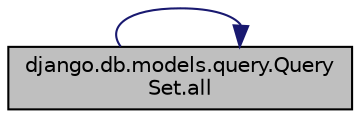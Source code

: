 digraph "django.db.models.query.QuerySet.all"
{
 // LATEX_PDF_SIZE
  edge [fontname="Helvetica",fontsize="10",labelfontname="Helvetica",labelfontsize="10"];
  node [fontname="Helvetica",fontsize="10",shape=record];
  rankdir="RL";
  Node1 [label="django.db.models.query.Query\lSet.all",height=0.2,width=0.4,color="black", fillcolor="grey75", style="filled", fontcolor="black",tooltip="PUBLIC METHODS THAT ALTER ATTRIBUTES AND RETURN A NEW QUERYSET #."];
  Node1 -> Node1 [dir="back",color="midnightblue",fontsize="10",style="solid",fontname="Helvetica"];
}
